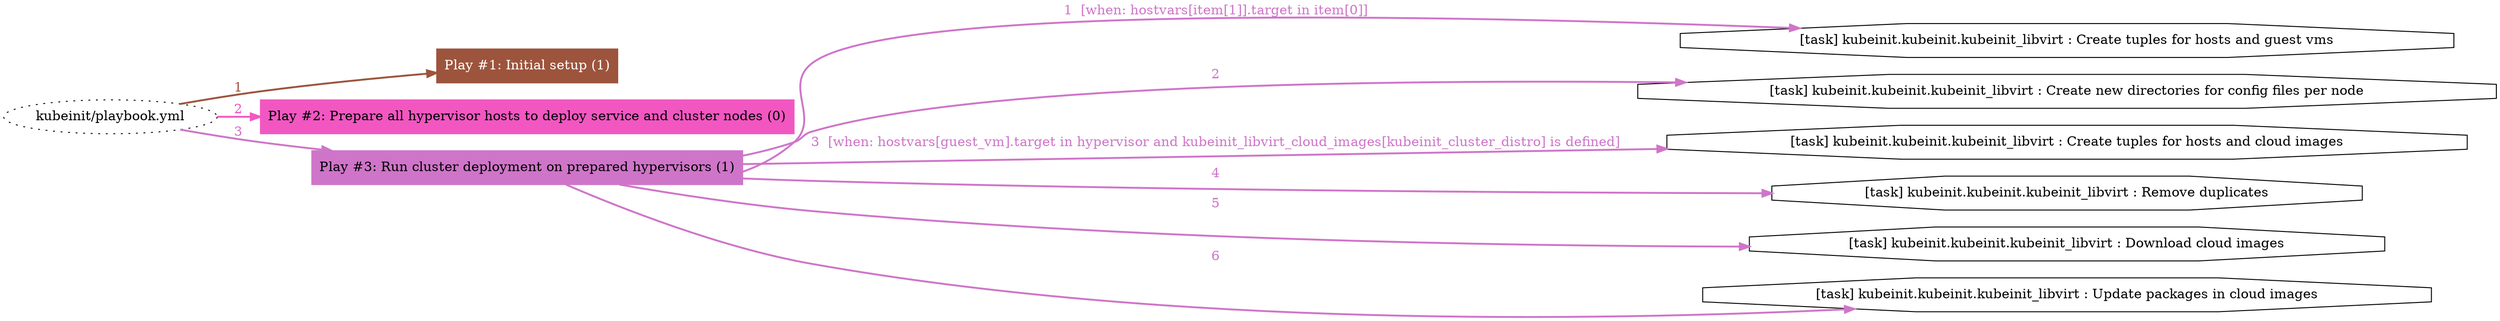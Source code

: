 digraph "kubeinit/playbook.yml "{
	graph [concentrate=true ordering=in rankdir=LR ratio=fill]
	edge [esep=5 sep=10]
	"kubeinit/playbook.yml" [id=root_node style=dotted]
	subgraph "Play #1: Initial setup (1) "{
		"Play #1: Initial setup (1)" [color="#9d543c" fontcolor="#ffffff" id="play_26b0bd86-ae1c-43b5-95d8-0e57ad11d0b6" shape=box style=filled tooltip=localhost]
		"kubeinit/playbook.yml" -> "Play #1: Initial setup (1)" [label=1 color="#9d543c" fontcolor="#9d543c" id="edge_2112cf7d-d0f4-444c-8e74-0c2ad4824038" style=bold]
	}
	subgraph "Play #2: Prepare all hypervisor hosts to deploy service and cluster nodes (0) "{
		"Play #2: Prepare all hypervisor hosts to deploy service and cluster nodes (0)" [color="#f257c1" fontcolor="#000000" id="play_4e522be1-b35c-4f12-a404-09a3d151ff54" shape=box style=filled tooltip=""]
		"kubeinit/playbook.yml" -> "Play #2: Prepare all hypervisor hosts to deploy service and cluster nodes (0)" [label=2 color="#f257c1" fontcolor="#f257c1" id="edge_57039636-2d26-458e-a4e6-61bed79412f0" style=bold]
	}
	subgraph "Play #3: Run cluster deployment on prepared hypervisors (1) "{
		"Play #3: Run cluster deployment on prepared hypervisors (1)" [color="#cf75c9" fontcolor="#000000" id="play_781f50c6-e443-454c-9428-966984611458" shape=box style=filled tooltip=localhost]
		"kubeinit/playbook.yml" -> "Play #3: Run cluster deployment on prepared hypervisors (1)" [label=3 color="#cf75c9" fontcolor="#cf75c9" id="edge_2682e299-bf4a-4888-b412-1506d22cb754" style=bold]
		"task_aaf0dc90-afc7-4d2c-9720-71fbad41d06f" [label="[task] kubeinit.kubeinit.kubeinit_libvirt : Create tuples for hosts and guest vms" id="task_aaf0dc90-afc7-4d2c-9720-71fbad41d06f" shape=octagon tooltip="[task] kubeinit.kubeinit.kubeinit_libvirt : Create tuples for hosts and guest vms"]
		"Play #3: Run cluster deployment on prepared hypervisors (1)" -> "task_aaf0dc90-afc7-4d2c-9720-71fbad41d06f" [label="1  [when: hostvars[item[1]].target in item[0]]" color="#cf75c9" fontcolor="#cf75c9" id="edge_aa8726f3-ced6-4cf9-8922-5cfed19b5c35" style=bold]
		"task_699537f0-f237-4589-b5d3-4fec233675f5" [label="[task] kubeinit.kubeinit.kubeinit_libvirt : Create new directories for config files per node" id="task_699537f0-f237-4589-b5d3-4fec233675f5" shape=octagon tooltip="[task] kubeinit.kubeinit.kubeinit_libvirt : Create new directories for config files per node"]
		"Play #3: Run cluster deployment on prepared hypervisors (1)" -> "task_699537f0-f237-4589-b5d3-4fec233675f5" [label=2 color="#cf75c9" fontcolor="#cf75c9" id="edge_941fb1a3-a5fe-475e-9d31-a96dc387737b" style=bold]
		"task_9ceed920-569c-40bf-ac12-155498f8bde6" [label="[task] kubeinit.kubeinit.kubeinit_libvirt : Create tuples for hosts and cloud images" id="task_9ceed920-569c-40bf-ac12-155498f8bde6" shape=octagon tooltip="[task] kubeinit.kubeinit.kubeinit_libvirt : Create tuples for hosts and cloud images"]
		"Play #3: Run cluster deployment on prepared hypervisors (1)" -> "task_9ceed920-569c-40bf-ac12-155498f8bde6" [label="3  [when: hostvars[guest_vm].target in hypervisor and kubeinit_libvirt_cloud_images[kubeinit_cluster_distro] is defined]" color="#cf75c9" fontcolor="#cf75c9" id="edge_f504a240-a6f5-43bc-98f3-a8d0c01040de" style=bold]
		"task_c704a81a-c6f7-48a5-a787-06ea74c0971b" [label="[task] kubeinit.kubeinit.kubeinit_libvirt : Remove duplicates" id="task_c704a81a-c6f7-48a5-a787-06ea74c0971b" shape=octagon tooltip="[task] kubeinit.kubeinit.kubeinit_libvirt : Remove duplicates"]
		"Play #3: Run cluster deployment on prepared hypervisors (1)" -> "task_c704a81a-c6f7-48a5-a787-06ea74c0971b" [label=4 color="#cf75c9" fontcolor="#cf75c9" id="edge_53131f19-2731-4b6c-8325-4368e64d7aac" style=bold]
		"task_928fbe38-3026-4ba9-a9fa-b16285179cec" [label="[task] kubeinit.kubeinit.kubeinit_libvirt : Download cloud images" id="task_928fbe38-3026-4ba9-a9fa-b16285179cec" shape=octagon tooltip="[task] kubeinit.kubeinit.kubeinit_libvirt : Download cloud images"]
		"Play #3: Run cluster deployment on prepared hypervisors (1)" -> "task_928fbe38-3026-4ba9-a9fa-b16285179cec" [label=5 color="#cf75c9" fontcolor="#cf75c9" id="edge_1d3c6ed4-f51d-42f3-a2fe-d1ce835a36fe" style=bold]
		"task_cbfb2823-71d0-4179-87c9-41dcdde63050" [label="[task] kubeinit.kubeinit.kubeinit_libvirt : Update packages in cloud images" id="task_cbfb2823-71d0-4179-87c9-41dcdde63050" shape=octagon tooltip="[task] kubeinit.kubeinit.kubeinit_libvirt : Update packages in cloud images"]
		"Play #3: Run cluster deployment on prepared hypervisors (1)" -> "task_cbfb2823-71d0-4179-87c9-41dcdde63050" [label=6 color="#cf75c9" fontcolor="#cf75c9" id="edge_569f515a-8e57-41fe-bc06-6f4454d6bb6f" style=bold]
	}
}
